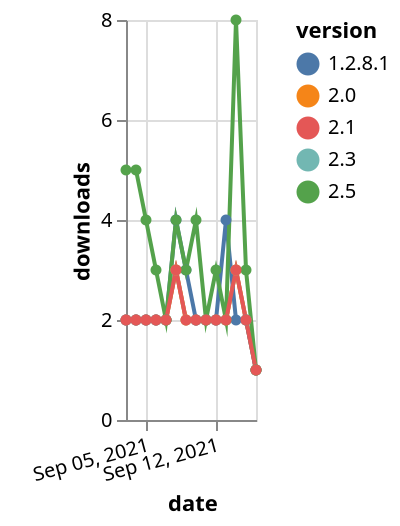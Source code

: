 {"$schema": "https://vega.github.io/schema/vega-lite/v5.json", "description": "A simple bar chart with embedded data.", "data": {"values": [{"date": "2021-09-03", "total": 2504, "delta": 2, "version": "2.3"}, {"date": "2021-09-04", "total": 2506, "delta": 2, "version": "2.3"}, {"date": "2021-09-05", "total": 2508, "delta": 2, "version": "2.3"}, {"date": "2021-09-06", "total": 2510, "delta": 2, "version": "2.3"}, {"date": "2021-09-07", "total": 2512, "delta": 2, "version": "2.3"}, {"date": "2021-09-08", "total": 2515, "delta": 3, "version": "2.3"}, {"date": "2021-09-09", "total": 2517, "delta": 2, "version": "2.3"}, {"date": "2021-09-10", "total": 2519, "delta": 2, "version": "2.3"}, {"date": "2021-09-11", "total": 2521, "delta": 2, "version": "2.3"}, {"date": "2021-09-12", "total": 2523, "delta": 2, "version": "2.3"}, {"date": "2021-09-13", "total": 2525, "delta": 2, "version": "2.3"}, {"date": "2021-09-14", "total": 2528, "delta": 3, "version": "2.3"}, {"date": "2021-09-15", "total": 2530, "delta": 2, "version": "2.3"}, {"date": "2021-09-16", "total": 2531, "delta": 1, "version": "2.3"}, {"date": "2021-09-03", "total": 2482, "delta": 2, "version": "2.0"}, {"date": "2021-09-04", "total": 2484, "delta": 2, "version": "2.0"}, {"date": "2021-09-05", "total": 2486, "delta": 2, "version": "2.0"}, {"date": "2021-09-06", "total": 2488, "delta": 2, "version": "2.0"}, {"date": "2021-09-07", "total": 2490, "delta": 2, "version": "2.0"}, {"date": "2021-09-08", "total": 2493, "delta": 3, "version": "2.0"}, {"date": "2021-09-09", "total": 2495, "delta": 2, "version": "2.0"}, {"date": "2021-09-10", "total": 2497, "delta": 2, "version": "2.0"}, {"date": "2021-09-11", "total": 2499, "delta": 2, "version": "2.0"}, {"date": "2021-09-12", "total": 2501, "delta": 2, "version": "2.0"}, {"date": "2021-09-13", "total": 2503, "delta": 2, "version": "2.0"}, {"date": "2021-09-14", "total": 2506, "delta": 3, "version": "2.0"}, {"date": "2021-09-15", "total": 2508, "delta": 2, "version": "2.0"}, {"date": "2021-09-16", "total": 2509, "delta": 1, "version": "2.0"}, {"date": "2021-09-03", "total": 2485, "delta": 2, "version": "1.2.8.1"}, {"date": "2021-09-04", "total": 2487, "delta": 2, "version": "1.2.8.1"}, {"date": "2021-09-05", "total": 2489, "delta": 2, "version": "1.2.8.1"}, {"date": "2021-09-06", "total": 2491, "delta": 2, "version": "1.2.8.1"}, {"date": "2021-09-07", "total": 2493, "delta": 2, "version": "1.2.8.1"}, {"date": "2021-09-08", "total": 2497, "delta": 4, "version": "1.2.8.1"}, {"date": "2021-09-09", "total": 2500, "delta": 3, "version": "1.2.8.1"}, {"date": "2021-09-10", "total": 2502, "delta": 2, "version": "1.2.8.1"}, {"date": "2021-09-11", "total": 2504, "delta": 2, "version": "1.2.8.1"}, {"date": "2021-09-12", "total": 2506, "delta": 2, "version": "1.2.8.1"}, {"date": "2021-09-13", "total": 2510, "delta": 4, "version": "1.2.8.1"}, {"date": "2021-09-14", "total": 2512, "delta": 2, "version": "1.2.8.1"}, {"date": "2021-09-15", "total": 2514, "delta": 2, "version": "1.2.8.1"}, {"date": "2021-09-16", "total": 2515, "delta": 1, "version": "1.2.8.1"}, {"date": "2021-09-03", "total": 2559, "delta": 5, "version": "2.5"}, {"date": "2021-09-04", "total": 2564, "delta": 5, "version": "2.5"}, {"date": "2021-09-05", "total": 2568, "delta": 4, "version": "2.5"}, {"date": "2021-09-06", "total": 2571, "delta": 3, "version": "2.5"}, {"date": "2021-09-07", "total": 2573, "delta": 2, "version": "2.5"}, {"date": "2021-09-08", "total": 2577, "delta": 4, "version": "2.5"}, {"date": "2021-09-09", "total": 2580, "delta": 3, "version": "2.5"}, {"date": "2021-09-10", "total": 2584, "delta": 4, "version": "2.5"}, {"date": "2021-09-11", "total": 2586, "delta": 2, "version": "2.5"}, {"date": "2021-09-12", "total": 2589, "delta": 3, "version": "2.5"}, {"date": "2021-09-13", "total": 2591, "delta": 2, "version": "2.5"}, {"date": "2021-09-14", "total": 2599, "delta": 8, "version": "2.5"}, {"date": "2021-09-15", "total": 2602, "delta": 3, "version": "2.5"}, {"date": "2021-09-16", "total": 2603, "delta": 1, "version": "2.5"}, {"date": "2021-09-03", "total": 2433, "delta": 2, "version": "2.1"}, {"date": "2021-09-04", "total": 2435, "delta": 2, "version": "2.1"}, {"date": "2021-09-05", "total": 2437, "delta": 2, "version": "2.1"}, {"date": "2021-09-06", "total": 2439, "delta": 2, "version": "2.1"}, {"date": "2021-09-07", "total": 2441, "delta": 2, "version": "2.1"}, {"date": "2021-09-08", "total": 2444, "delta": 3, "version": "2.1"}, {"date": "2021-09-09", "total": 2446, "delta": 2, "version": "2.1"}, {"date": "2021-09-10", "total": 2448, "delta": 2, "version": "2.1"}, {"date": "2021-09-11", "total": 2450, "delta": 2, "version": "2.1"}, {"date": "2021-09-12", "total": 2452, "delta": 2, "version": "2.1"}, {"date": "2021-09-13", "total": 2454, "delta": 2, "version": "2.1"}, {"date": "2021-09-14", "total": 2457, "delta": 3, "version": "2.1"}, {"date": "2021-09-15", "total": 2459, "delta": 2, "version": "2.1"}, {"date": "2021-09-16", "total": 2460, "delta": 1, "version": "2.1"}]}, "width": "container", "mark": {"type": "line", "point": {"filled": true}}, "encoding": {"x": {"field": "date", "type": "temporal", "timeUnit": "yearmonthdate", "title": "date", "axis": {"labelAngle": -15}}, "y": {"field": "delta", "type": "quantitative", "title": "downloads"}, "color": {"field": "version", "type": "nominal"}, "tooltip": {"field": "delta"}}}